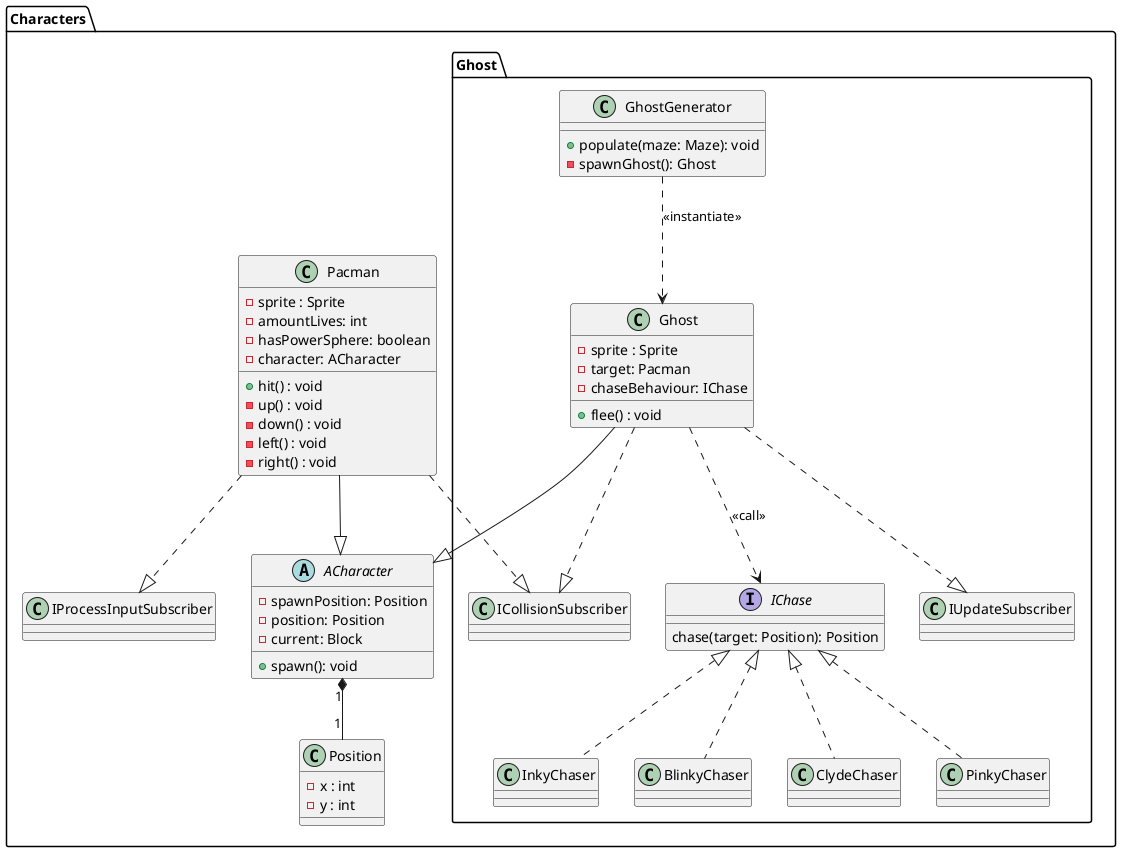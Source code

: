 @startuml
package "Characters" {
  class Position {
   - x : int
   - y : int
  }

  abstract class ACharacter {
   - spawnPosition: Position
   - position: Position
   - current: Block
   + spawn(): void
  }
  ACharacter "1" *-- "1" Position

  package Ghost {
    class GhostGenerator {
      + populate(maze: Maze): void
      - spawnGhost(): Ghost
    }
    GhostGenerator ..> Ghost: <<instantiate>>

    interface IChase {
      chase(target: Position): Position
    }
    IChase <|.. ClydeChaser
    IChase <|.. PinkyChaser
    IChase <|.. InkyChaser
    IChase <|.. BlinkyChaser

    class Ghost {
     - sprite : Sprite
     - target: Pacman
     - chaseBehaviour: IChase
     + flee() : void
    }
    Ghost ..|> IUpdateSubscriber
    Ghost ..> IChase: <<call>>
    Ghost --|> ACharacter
    Ghost ..|> ICollisionSubscriber
  }

  class Pacman {
   - sprite : Sprite
   - amountLives: int
   - hasPowerSphere: boolean
   - character: ACharacter
   + hit() : void
   - up() : void
   - down() : void
   - left() : void
   - right() : void
  }
  Pacman --|> ACharacter
  Pacman ..|> ICollisionSubscriber
  Pacman ..|> IProcessInputSubscriber
}
@enduml

